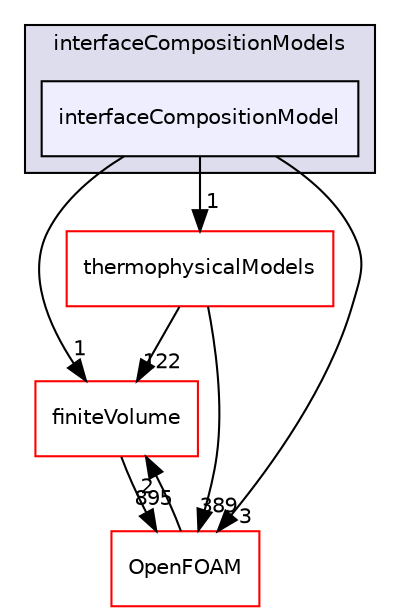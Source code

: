 digraph "src/phaseSystemModels/reactingEulerFoam/interfacialCompositionModels/interfaceCompositionModels/interfaceCompositionModel" {
  bgcolor=transparent;
  compound=true
  node [ fontsize="10", fontname="Helvetica"];
  edge [ labelfontsize="10", labelfontname="Helvetica"];
  subgraph clusterdir_a63b1632811abe8b1c693b44c789df0c {
    graph [ bgcolor="#ddddee", pencolor="black", label="interfaceCompositionModels" fontname="Helvetica", fontsize="10", URL="dir_a63b1632811abe8b1c693b44c789df0c.html"]
  dir_95ccd4e8302c1346c6dca0944c1b365a [shape=box, label="interfaceCompositionModel", style="filled", fillcolor="#eeeeff", pencolor="black", URL="dir_95ccd4e8302c1346c6dca0944c1b365a.html"];
  }
  dir_9bd15774b555cf7259a6fa18f99fe99b [shape=box label="finiteVolume" color="red" URL="dir_9bd15774b555cf7259a6fa18f99fe99b.html"];
  dir_2778d089ec5c4f66810b11f753867003 [shape=box label="thermophysicalModels" color="red" URL="dir_2778d089ec5c4f66810b11f753867003.html"];
  dir_c5473ff19b20e6ec4dfe5c310b3778a8 [shape=box label="OpenFOAM" color="red" URL="dir_c5473ff19b20e6ec4dfe5c310b3778a8.html"];
  dir_9bd15774b555cf7259a6fa18f99fe99b->dir_c5473ff19b20e6ec4dfe5c310b3778a8 [headlabel="895", labeldistance=1.5 headhref="dir_000814_002151.html"];
  dir_2778d089ec5c4f66810b11f753867003->dir_9bd15774b555cf7259a6fa18f99fe99b [headlabel="122", labeldistance=1.5 headhref="dir_001225_000814.html"];
  dir_2778d089ec5c4f66810b11f753867003->dir_c5473ff19b20e6ec4dfe5c310b3778a8 [headlabel="389", labeldistance=1.5 headhref="dir_001225_002151.html"];
  dir_c5473ff19b20e6ec4dfe5c310b3778a8->dir_9bd15774b555cf7259a6fa18f99fe99b [headlabel="2", labeldistance=1.5 headhref="dir_002151_000814.html"];
  dir_95ccd4e8302c1346c6dca0944c1b365a->dir_9bd15774b555cf7259a6fa18f99fe99b [headlabel="1", labeldistance=1.5 headhref="dir_003042_000814.html"];
  dir_95ccd4e8302c1346c6dca0944c1b365a->dir_2778d089ec5c4f66810b11f753867003 [headlabel="1", labeldistance=1.5 headhref="dir_003042_001225.html"];
  dir_95ccd4e8302c1346c6dca0944c1b365a->dir_c5473ff19b20e6ec4dfe5c310b3778a8 [headlabel="3", labeldistance=1.5 headhref="dir_003042_002151.html"];
}
